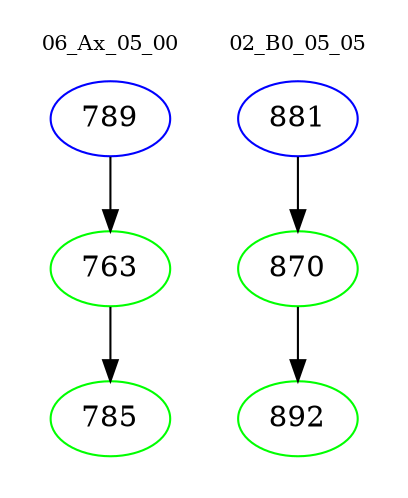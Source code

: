 digraph{
subgraph cluster_0 {
color = white
label = "06_Ax_05_00";
fontsize=10;
T0_789 [label="789", color="blue"]
T0_789 -> T0_763 [color="black"]
T0_763 [label="763", color="green"]
T0_763 -> T0_785 [color="black"]
T0_785 [label="785", color="green"]
}
subgraph cluster_1 {
color = white
label = "02_B0_05_05";
fontsize=10;
T1_881 [label="881", color="blue"]
T1_881 -> T1_870 [color="black"]
T1_870 [label="870", color="green"]
T1_870 -> T1_892 [color="black"]
T1_892 [label="892", color="green"]
}
}
